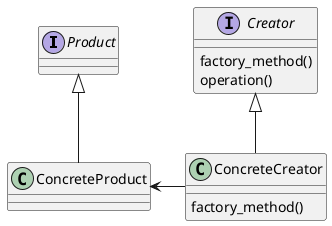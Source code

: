 @startuml

interface Product {
}

class ConcreteProduct {
}

interface Creator {
    factory_method()
    operation()
}

class ConcreteCreator {
    factory_method()
}

Product <|-- ConcreteProduct
Creator <|-- ConcreteCreator
ConcreteProduct <- ConcreteCreator

@enduml
